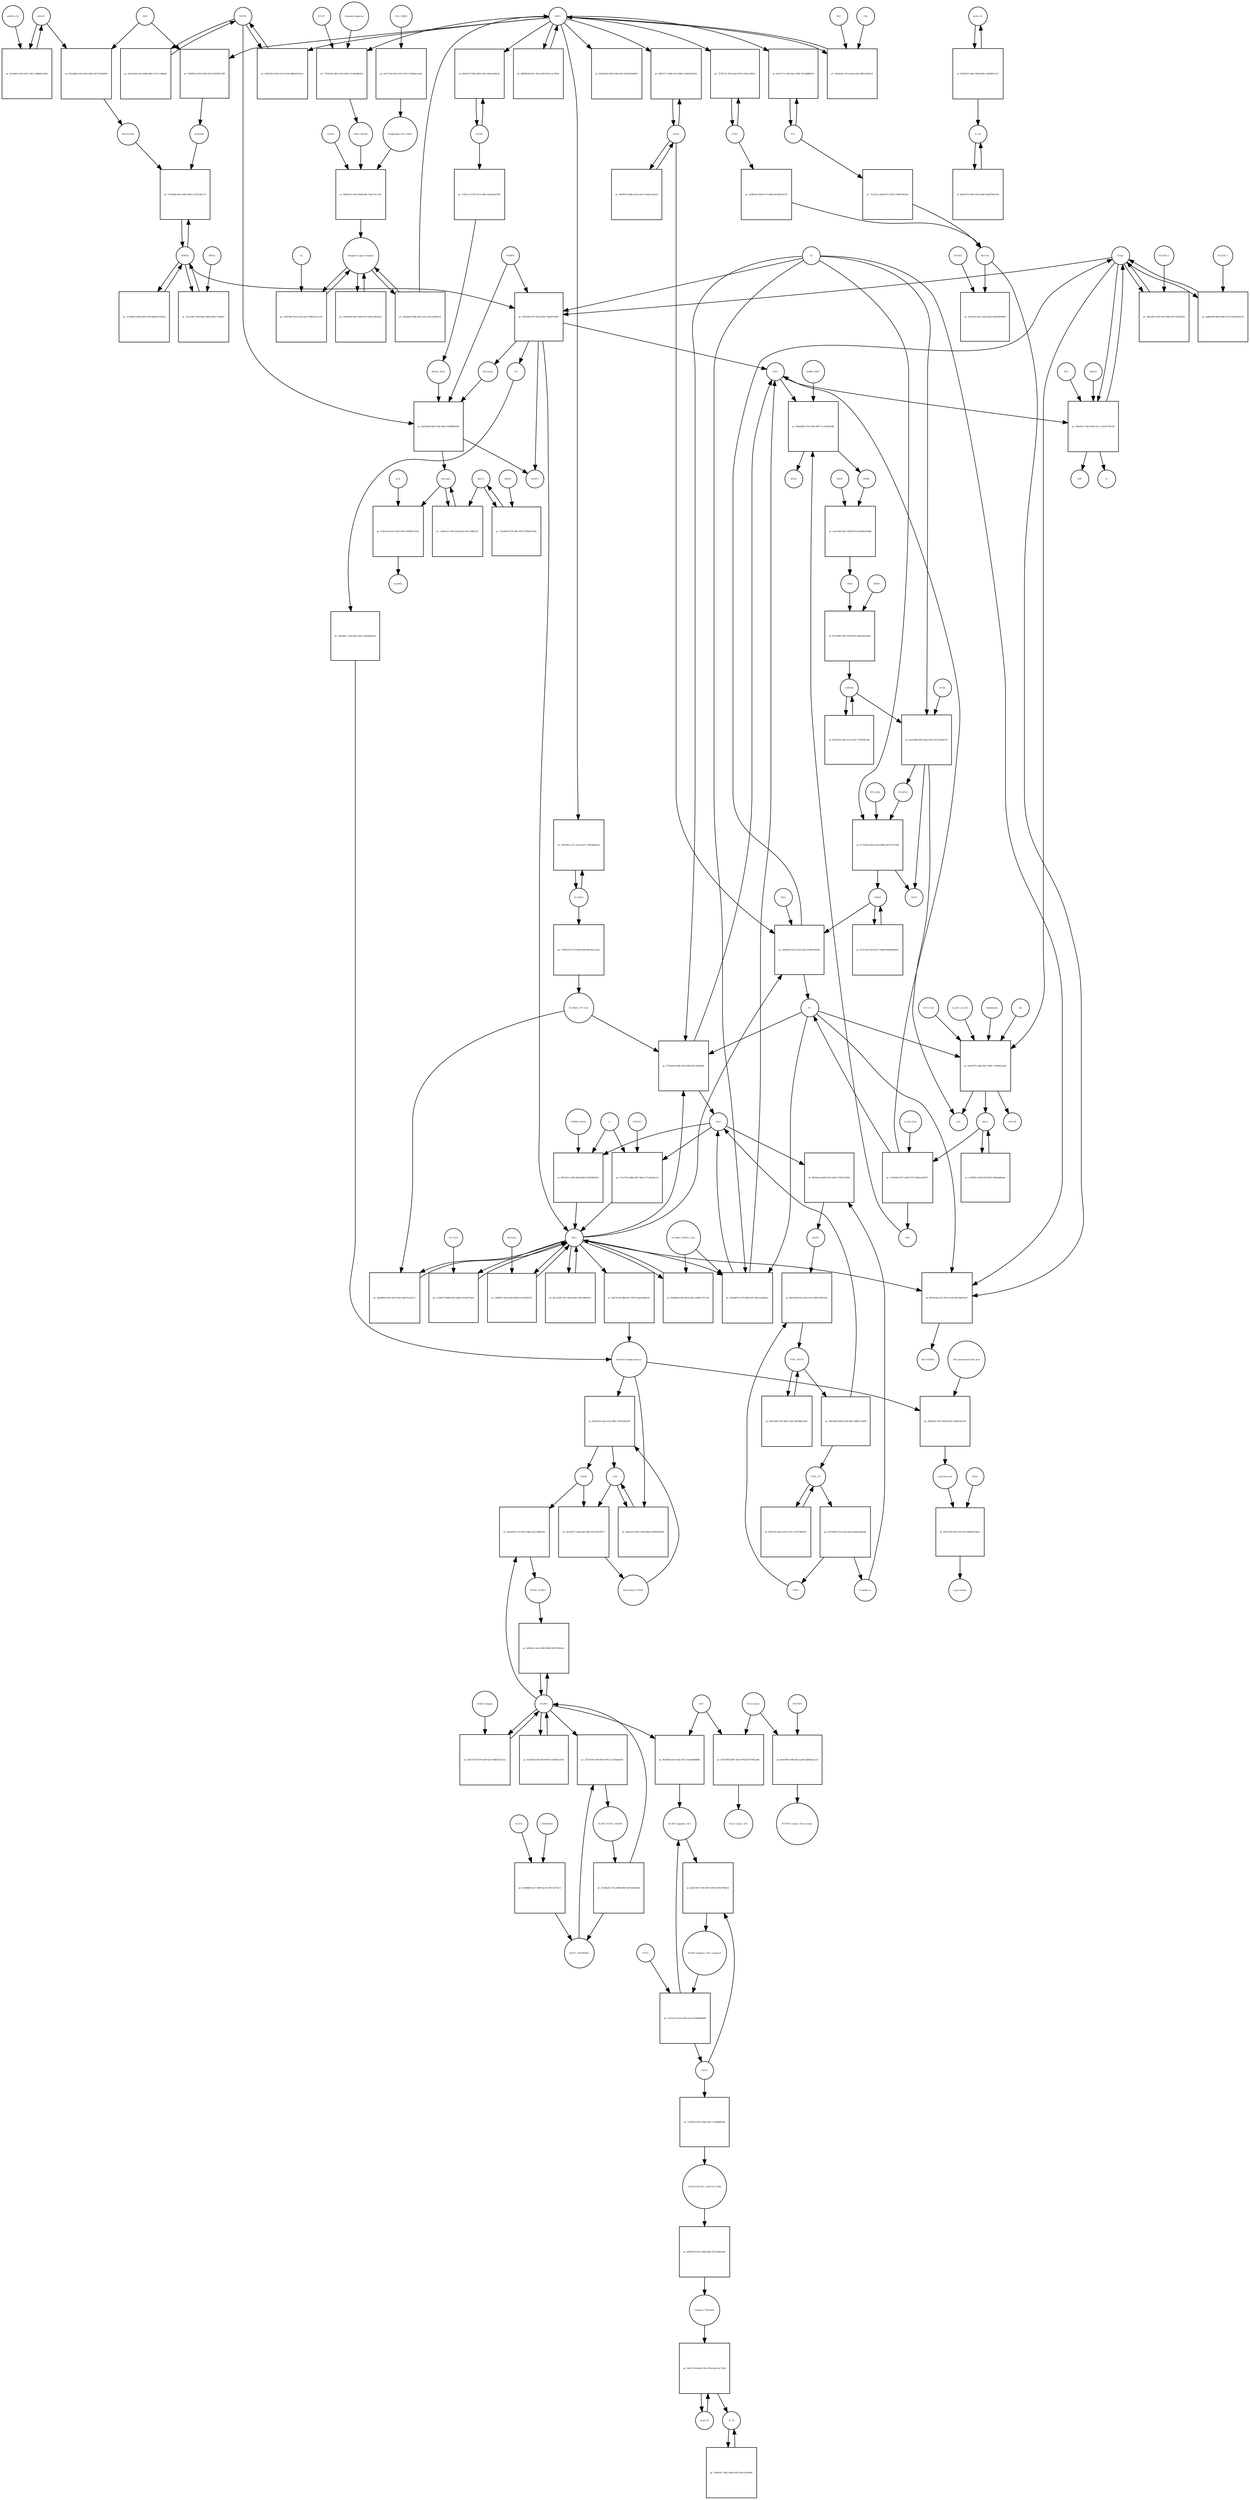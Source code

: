 strict digraph  {
Heme [annotation="urn_miriam_obo.chebi_CHEBI%3A30413", bipartite=0, cls="simple chemical", fontsize=4, label=Heme, shape=circle];
"pr_f4f21685-b7f5-4fad-bd24-7f4b2971df9c" [annotation="", bipartite=1, cls=process, fontsize=4, label="pr_f4f21685-b7f5-4fad-bd24-7f4b2971df9c", shape=square];
Biliverdin [annotation="urn_miriam_obo.chebi_CHEBI%3A17033", bipartite=0, cls="simple chemical", fontsize=4, label=Biliverdin, shape=circle];
HMOX1 [annotation="", bipartite=0, cls=macromolecule, fontsize=4, label=HMOX1, shape=circle];
O2 [annotation="urn_miriam_obo.chebi_CHEBI%3A15379", bipartite=0, cls="simple chemical", fontsize=4, label=O2, shape=circle];
NADPH [annotation="urn_miriam_obo.chebi_CHEBI%3A16474", bipartite=0, cls="simple chemical", fontsize=4, label=NADPH, shape=circle];
H2O [annotation="urn_miriam_obo.chebi_CHEBI%3A15377", bipartite=0, cls="simple chemical", fontsize=4, label=H2O, shape=circle];
"Fe2+" [annotation="urn_miriam_obo.chebi_CHEBI%3A29033", bipartite=0, cls="simple chemical", fontsize=4, label="Fe2+", shape=circle];
"NADP+" [annotation="urn_miriam_obo.chebi_CHEBI%3A18009", bipartite=0, cls="simple chemical", fontsize=4, label="NADP+", shape=circle];
CO [annotation="urn_miriam_obo.chebi_CHEBI%3A17245", bipartite=0, cls="simple chemical", fontsize=4, label=CO, shape=circle];
"pr_4dd1df51-0e3f-43e4-99b2-b67725a6d520" [annotation="", bipartite=1, cls=process, fontsize=4, label="pr_4dd1df51-0e3f-43e4-99b2-b67725a6d520", shape=square];
"FLVCR1-2" [annotation=urn_miriam_uniprot_Q9Y5Y0, bipartite=0, cls=macromolecule, fontsize=4, label="FLVCR1-2", shape=circle];
"pr_822306a8-6607-4e4f-96be-f55df688e54b" [annotation="", bipartite=1, cls=process, fontsize=4, label="pr_822306a8-6607-4e4f-96be-f55df688e54b", shape=square];
Bilirubin [annotation="urn_miriam_obo.chebi_CHEBI%3A16990", bipartite=0, cls="simple chemical", fontsize=4, label=Bilirubin, shape=circle];
BLVRB [annotation=urn_miriam_uniprot_P30043, bipartite=0, cls=macromolecule, fontsize=4, label=BLVRB, shape=circle];
"BLVRA_Zn2+" [annotation="urn_miriam_obo.chebi_CHEBI%3A29805|urn_miriam_uniprot_P53004", bipartite=0, cls=complex, fontsize=4, label="BLVRA_Zn2+", shape=circle];
"pr_c2dfcb12-57d6-432d-ba61-64a7c9d85116" [annotation="", bipartite=1, cls=process, fontsize=4, label="pr_c2dfcb12-57d6-432d-ba61-64a7c9d85116", shape=square];
ABCC1 [annotation="", bipartite=0, cls=macromolecule, fontsize=4, label=ABCC1, shape=circle];
"pr_e19eeee0-4e9c-461d-8476-69638fc55cde" [annotation="", bipartite=1, cls=process, fontsize=4, label="pr_e19eeee0-4e9c-461d-8476-69638fc55cde", shape=square];
ALB [annotation=urn_miriam_uniprot_P02768, bipartite=0, cls=macromolecule, fontsize=4, label=ALB, shape=circle];
"ALB/BIL" [annotation="urn_miriam_uniprot_P02768|urn_miriam_obo.chebi_CHEBI%3A16990", bipartite=0, cls=complex, fontsize=4, label="ALB/BIL", shape=circle];
NRF2 [annotation="", bipartite=0, cls=macromolecule, fontsize=4, label=NRF2, shape=circle];
"pr_5fa8605e-2020-4620-9325-46f4296716ff" [annotation="", bipartite=1, cls=process, fontsize=4, label="pr_5fa8605e-2020-4620-9325-46f4296716ff", shape=square];
MAF [annotation=urn_miriam_uniprot_O75444, bipartite=0, cls=macromolecule, fontsize=4, label=MAF, shape=circle];
"Nrf2/Maf" [annotation="", bipartite=0, cls=complex, fontsize=4, label="Nrf2/Maf", shape=circle];
"pr_d7aaadb2-b16a-49a1-8863-6b176cb02649" [annotation="", bipartite=1, cls=process, fontsize=4, label="pr_d7aaadb2-b16a-49a1-8863-6b176cb02649", shape=square];
BACH1 [annotation=urn_miriam_uniprot_O14867, bipartite=0, cls=macromolecule, fontsize=4, label=BACH1, shape=circle];
"BACH1/Maf" [annotation="", bipartite=0, cls=complex, fontsize=4, label="BACH1/Maf", shape=circle];
"pr_a233def3-195a-4411-9461-168fd02a14ed" [annotation="", bipartite=1, cls=process, fontsize=4, label="pr_a233def3-195a-4411-9461-168fd02a14ed", shape=square];
"miRNA-155" [annotation=urn_miriam_ncbigene_406947, bipartite=0, cls="nucleic acid feature", fontsize=4, label="miRNA-155", shape=circle];
"pr_911fd4db-8eee-469e-96d3-e17f2c9d2c75" [annotation="", bipartite=1, cls=process, fontsize=4, label="pr_911fd4db-8eee-469e-96d3-e17f2c9d2c75", shape=square];
PRIN9 [annotation="urn_miriam_obo.chebi_CHEBI%3A15430", bipartite=0, cls="simple chemical", fontsize=4, label=PRIN9, shape=circle];
"pr_a0d3f456-b5cd-41b5-ad42-63f0d534f5d4" [annotation="", bipartite=1, cls=process, fontsize=4, label="pr_a0d3f456-b5cd-41b5-ad42-63f0d534f5d4", shape=square];
FECH [annotation=urn_miriam_uniprot_P22830, bipartite=0, cls=macromolecule, fontsize=4, label=FECH, shape=circle];
"Pb2+" [annotation="urn_miriam_obo.chebi_CHEBI%3A27889", bipartite=0, cls="simple chemical", fontsize=4, label="Pb2+", shape=circle];
"H+" [annotation="urn_miriam_obo.chebi_CHEBI%3A15378", bipartite=0, cls="simple chemical", fontsize=4, label="H+", shape=circle];
"SUCC-CoA" [annotation="urn_miriam_obo.chebi_CHEBI%3A57292", bipartite=0, cls="simple chemical", fontsize=4, label="SUCC-CoA", shape=circle];
"pr_2e261971-4d6e-46a7-8d8c-c73b8021a4aa" [annotation="", bipartite=1, cls=process, fontsize=4, label="pr_2e261971-4d6e-46a7-8d8c-c73b8021a4aa", shape=square];
dALA [annotation="urn_miriam_obo.chebi_CHEBI%3A356416", bipartite=0, cls="simple chemical", fontsize=4, label=dALA, shape=circle];
ALAS1_ALAS2 [annotation="urn_miriam_uniprot_P13196|urn_miriam_uniprot_P22557", bipartite=0, cls=complex, fontsize=4, label=ALAS1_ALAS2, shape=circle];
Panhematin [annotation="urn_miriam_obo.chebi_CHEBI%3A50385", bipartite=0, cls="simple chemical", fontsize=4, label=Panhematin, shape=circle];
Gly [annotation="urn_miriam_obo.chebi_CHEBI%3A57305", bipartite=0, cls="simple chemical", fontsize=4, label=Gly, shape=circle];
"CoA-SH" [annotation="urn_miriam_obo.chebi_CHEBI%3A15346", bipartite=0, cls="simple chemical", fontsize=4, label="CoA-SH", shape=circle];
CO2 [annotation="urn_miriam_obo.chebi_CHEBI%3A16526", bipartite=0, cls="simple chemical", fontsize=4, label=CO2, shape=circle];
"pr_778350a6-34b7-4a62-84b2-511da4d8b343" [annotation="", bipartite=1, cls=process, fontsize=4, label="pr_778350a6-34b7-4a62-84b2-511da4d8b343", shape=square];
KEAP1 [annotation=urn_miriam_uniprot_Q14145, bipartite=0, cls=macromolecule, fontsize=4, label=KEAP1, shape=circle];
NRF2_KEAP1 [annotation="urn_miriam_uniprot_Q14145|urn_miriam_uniprot_Q16236", bipartite=0, cls=complex, fontsize=4, label=NRF2_KEAP1, shape=circle];
"Dimethly fumarate" [annotation="urn_miriam_obo.chebi_CHEBI%3A76004", bipartite=0, cls="simple chemical", fontsize=4, label="Dimethly fumarate", shape=circle];
"Ubiquitin Ligase Complex" [annotation="urn_miriam_uniprot_Q14145|urn_miriam_uniprot_Q15843|urn_miriam_uniprot_Q13618|urn_miriam_uniprot_P62877|urn_miriam_uniprot_Q16236|urn_miriam_uniprot_P0CG48|urn_miriam_pubmed_19940261|urn_miriam_interpro_IPR000608", bipartite=0, cls=complex, fontsize=4, label="Ubiquitin Ligase Complex", shape=circle];
"pr_5d62e0b3-89e5-4e98-951f-b04cc5b234cd" [annotation="", bipartite=1, cls=process, fontsize=4, label="pr_5d62e0b3-89e5-4e98-951f-b04cc5b234cd", shape=square];
"pr_cfc0263b-03c7-4a64-b774-2060ac8eb271" [annotation="", bipartite=1, cls=process, fontsize=4, label="pr_cfc0263b-03c7-4a64-b774-2060ac8eb271", shape=square];
PBG [annotation="urn_miriam_obo.chebi_CHEBI%3A58126", bipartite=0, cls="simple chemical", fontsize=4, label=PBG, shape=circle];
"ALAD_Zn2+" [annotation="urn_miriam_uniprot_P13716|urn_miriam_obo.chebi_CHEBI%3A29105", bipartite=0, cls=complex, fontsize=4, label="ALAD_Zn2+", shape=circle];
"pr_b0bde464-324a-4642-80f7-7cc5ab45f286" [annotation="", bipartite=1, cls=process, fontsize=4, label="pr_b0bde464-324a-4642-80f7-7cc5ab45f286", shape=square];
HMBL [annotation="urn_miriam_obo.chebi_CHEBI%3A57845", bipartite=0, cls="simple chemical", fontsize=4, label=HMBL, shape=circle];
HMBS_DIPY [annotation="urn_miriam_obo.chebi_CHEBI%3A36319|urn_miriam_uniprot_P08397", bipartite=0, cls=complex, fontsize=4, label=HMBS_DIPY, shape=circle];
"NH4+" [annotation="urn_miriam_obo.chebi_CHEBI%3A28938", bipartite=0, cls="simple chemical", fontsize=4, label="NH4+", shape=circle];
"pr_caa37ab3-49c7-4508-8332-65d84a420d84" [annotation="", bipartite=1, cls=process, fontsize=4, label="pr_caa37ab3-49c7-4508-8332-65d84a420d84", shape=square];
URO3 [annotation="urn_miriam_obo.chebi_CHEBI%3A15437", bipartite=0, cls="simple chemical", fontsize=4, label=URO3, shape=circle];
UROS [annotation=urn_miriam_uniprot_P10746, bipartite=0, cls=macromolecule, fontsize=4, label=UROS, shape=circle];
"pr_d37439b5-f087-4768-8b7e-86b14a54cbf0" [annotation="", bipartite=1, cls=process, fontsize=4, label="pr_d37439b5-f087-4768-8b7e-86b14a54cbf0", shape=square];
COPRO3 [annotation="urn_miriam_obo.chebi_CHEBI%3A15439", bipartite=0, cls="simple chemical", fontsize=4, label=COPRO3, shape=circle];
UROD [annotation=urn_miriam_uniprot_P06132, bipartite=0, cls=macromolecule, fontsize=4, label=UROD, shape=circle];
"pr_5a91f6bb-44f2-4aba-b914-95c5292adc50" [annotation="", bipartite=1, cls=process, fontsize=4, label="pr_5a91f6bb-44f2-4aba-b914-95c5292adc50", shape=square];
PPGEN9 [annotation="urn_miriam_obo.chebi_CHEBI%3A15435", bipartite=0, cls="simple chemical", fontsize=4, label=PPGEN9, shape=circle];
CPOX [annotation=urn_miriam_uniprot_P36551, bipartite=0, cls=macromolecule, fontsize=4, label=CPOX, shape=circle];
H2O2 [annotation="urn_miriam_obo.chebi_CHEBI%3A16240", bipartite=0, cls="simple chemical", fontsize=4, label=H2O2, shape=circle];
"pr_b77eb395-a61e-45a4-9b06-d5a72b750394" [annotation="", bipartite=1, cls=process, fontsize=4, label="pr_b77eb395-a61e-45a4-9b06-d5a72b750394", shape=square];
PPO_FAD [annotation="urn_miriam_obo.chebi_CHEBI%3A16238|urn_miriam_uniprot_P50336", bipartite=0, cls=complex, fontsize=4, label=PPO_FAD, shape=circle];
"pr_d606829d-9411-4f3a-a005-0ba1c4c7fbe2" [annotation="", bipartite=1, cls=process, fontsize=4, label="pr_d606829d-9411-4f3a-a005-0ba1c4c7fbe2", shape=square];
"pr_ccdf95bc-b5dd-41f9-8de5-f48fa6d8edac" [annotation="", bipartite=1, cls="uncertain process", fontsize=4, label="pr_ccdf95bc-b5dd-41f9-8de5-f48fa6d8edac", shape=square];
"pr_91224f18-538e-4e35-a821-7b7ff99fc38e" [annotation="", bipartite=1, cls="uncertain process", fontsize=4, label="pr_91224f18-538e-4e35-a821-7b7ff99fc38e", shape=square];
"pr_672c3c0e-461b-4a77-86bb-9f0b9b9a60e9" [annotation="", bipartite=1, cls="uncertain process", fontsize=4, label="pr_672c3c0e-461b-4a77-86bb-9f0b9b9a60e9", shape=square];
"Poly-unsaturated fatty acid" [annotation="urn_miriam_obo.chebi_CHEBI%3A26208", bipartite=0, cls="simple chemical", fontsize=4, label="Poly-unsaturated fatty acid", shape=circle];
"pr_26f5b62a-3533-4260-8c6b-cef897da9c08" [annotation="", bipartite=1, cls=process, fontsize=4, label="pr_26f5b62a-3533-4260-8c6b-cef897da9c08", shape=square];
"Lipid Peroxide" [annotation="urn_miriam_obo.chebi_CHEBI%3A61051", bipartite=0, cls="simple chemical", fontsize=4, label="Lipid Peroxide", shape=circle];
"Reactive Oxygen Species" [annotation="urn_miriam_obo.chebi_CHEBI%3A26523", bipartite=0, cls="simple chemical", fontsize=4, label="Reactive Oxygen Species", shape=circle];
"pr_b9f381dd-d11a-493e-ac8e-9b41bb07ae07" [annotation="", bipartite=1, cls=process, fontsize=4, label="pr_b9f381dd-d11a-493e-ac8e-9b41bb07ae07", shape=square];
"Fe(3+)O(OH)" [annotation="urn_miriam_obo.chebi_CHEBI%3A78619", bipartite=0, cls="simple chemical", fontsize=4, label="Fe(3+)O(OH)", shape=circle];
Ferritin [annotation=urn_miriam_uniprot_P02794, bipartite=0, cls=complex, fontsize=4, label=Ferritin, shape=circle];
"pr_8ab4f846-45b3-4678-bd4e-a8ed7c2acb71" [annotation="", bipartite=1, cls=process, fontsize=4, label="pr_8ab4f846-45b3-4678-bd4e-a8ed7c2acb71", shape=square];
"SLC40A1_CP_Cu2+" [annotation="urn_miriam_uniprot_P00450|urn_miriam_uniprot_Q9NP59|urn_miriam_obo.chebi_CHEBI%3A29036", bipartite=0, cls=complex, fontsize=4, label="SLC40A1_CP_Cu2+", shape=circle];
"pr_5778ad3d-548b-4343-bd8f-a621204b028f" [annotation="", bipartite=1, cls=process, fontsize=4, label="pr_5778ad3d-548b-4343-bd8f-a621204b028f", shape=square];
"Fe3+" [annotation="urn_miriam_obo.chebi_CHEBI%3A29034", bipartite=0, cls="simple chemical", fontsize=4, label="Fe3+", shape=circle];
SLC40A1 [annotation=urn_miriam_ncbigene_30061, bipartite=0, cls="nucleic acid feature", fontsize=4, label=SLC40A1, shape=circle];
"pr_03030431-ae71-4c20-ab37-7082e0bdeac5" [annotation="", bipartite=1, cls=process, fontsize=4, label="pr_03030431-ae71-4c20-ab37-7082e0bdeac5", shape=square];
FTH1 [annotation=urn_miriam_ncbigene_2495, bipartite=0, cls="nucleic acid feature", fontsize=4, label=FTH1, shape=circle];
"pr_757d1121-507d-4aaf-927f-a30ecec8ffa3" [annotation="", bipartite=1, cls=process, fontsize=4, label="pr_757d1121-507d-4aaf-927f-a30ecec8ffa3", shape=square];
FTL [annotation=urn_miriam_ncbigene_2512, bipartite=0, cls="nucleic acid feature", fontsize=4, label=FTL, shape=circle];
"pr_0e7a2713-c0fd-46ec-95bf-2615dd98f51b" [annotation="", bipartite=1, cls=process, fontsize=4, label="pr_0e7a2713-c0fd-46ec-95bf-2615dd98f51b", shape=square];
"pr_2cf49e20-2069-4173-968d-a618863d2c93" [annotation="", bipartite=1, cls=process, fontsize=4, label="pr_2cf49e20-2069-4173-968d-a618863d2c93", shape=square];
"pr_712241ce-66dd-4971-b072-19881f941fe4" [annotation="", bipartite=1, cls=process, fontsize=4, label="pr_712241ce-66dd-4971-b072-19881f941fe4", shape=square];
"pr_846017c7-4d9f-418c-8480-11b818922e0d" [annotation="", bipartite=1, cls=process, fontsize=4, label="pr_846017c7-4d9f-418c-8480-11b818922e0d", shape=square];
"pr_5009915e-68de-4e47-adc5-6c462e142aa6" [annotation="", bipartite=1, cls=process, fontsize=4, label="pr_5009915e-68de-4e47-adc5-6c462e142aa6", shape=square];
"pr_31505893-4280-4e95-9192-844ea970c0ed" [annotation="", bipartite=1, cls=process, fontsize=4, label="pr_31505893-4280-4e95-9192-844ea970c0ed", shape=square];
BLVRA [annotation=urn_miriam_ncbigene_644, bipartite=0, cls="nucleic acid feature", fontsize=4, label=BLVRA, shape=circle];
"pr_6624107f-f20a-4d95-a60c-dbb2e956fa3c" [annotation="", bipartite=1, cls=process, fontsize=4, label="pr_6624107f-f20a-4d95-a60c-dbb2e956fa3c", shape=square];
"pr_3d4233e2-03c6-4c25-8cb4-6d8b3ef22eea" [annotation="", bipartite=1, cls=process, fontsize=4, label="pr_3d4233e2-03c6-4c25-8cb4-6d8b3ef22eea", shape=square];
"pr_a8c03e06-acde-4dd9-8d6f-c5215c1d8bd4" [annotation="", bipartite=1, cls=process, fontsize=4, label="pr_a8c03e06-acde-4dd9-8d6f-c5215c1d8bd4", shape=square];
"pr_c705ccc9-5787-4a7e-8d4c-d22b8e467807" [annotation="", bipartite=1, cls=process, fontsize=4, label="pr_c705ccc9-5787-4a7e-8d4c-d22b8e467807", shape=square];
"pr_5799e535-e770-445d-a649-0faa0a5c3a5a" [annotation="", bipartite=1, cls=process, fontsize=4, label="pr_5799e535-e770-445d-a649-0faa0a5c3a5a", shape=square];
"pr_dcf0c932-b5fc-4a83-ba2e-f9d038f30006" [annotation="", bipartite=1, cls=process, fontsize=4, label="pr_dcf0c932-b5fc-4a83-ba2e-f9d038f30006", shape=square];
NCOA4 [annotation=urn_miriam_uniprot_Q13772, bipartite=0, cls=macromolecule, fontsize=4, label=NCOA4, shape=circle];
"pr_fb97a47c-e0fb-446d-9d84-07bd1f40d0cb" [annotation="", bipartite=1, cls=process, fontsize=4, label="pr_fb97a47c-e0fb-446d-9d84-07bd1f40d0cb", shape=square];
CYBRD1_Heme [annotation="urn_miriam_uniprot_Q53TN4|urn_miriam_obo.chebi_CHEBI%3A30413", bipartite=0, cls=complex, fontsize=4, label=CYBRD1_Heme, shape=circle];
"e-" [annotation="urn_miriam_obo.chebi_CHEBI%3A10545", bipartite=0, cls="simple chemical", fontsize=4, label="e-", shape=circle];
"pr_1cf40b72-90b6-44f2-ad88-d1f165573aa4" [annotation="", bipartite=1, cls=process, fontsize=4, label="pr_1cf40b72-90b6-44f2-ad88-d1f165573aa4", shape=square];
SLC11A2 [annotation=urn_miriam_uniprot_P49281, bipartite=0, cls=macromolecule, fontsize=4, label=SLC11A2, shape=circle];
"pr_0257510f-07ff-4c47-af19-8989f5cf6ba1" [annotation="", bipartite=1, cls=process, fontsize=4, label="pr_0257510f-07ff-4c47-af19-8989f5cf6ba1", shape=square];
"Lipid alcohol" [annotation="urn_miriam_obo.chebi_CHEBI%3A24026", bipartite=0, cls="simple chemical", fontsize=4, label="Lipid alcohol", shape=circle];
GPX4 [annotation=urn_miriam_uniprot_P36969, bipartite=0, cls=macromolecule, fontsize=4, label=GPX4, shape=circle];
"pr_18c2a0fb-78a9-46ae-8bb9-a665c71b4953" [annotation="", bipartite=1, cls=process, fontsize=4, label="pr_18c2a0fb-78a9-46ae-8bb9-a665c71b4953", shape=square];
ORF3a [annotation="urn_miriam_uniprot_P0DTC3|urn_miriam_taxonomy_2697049", bipartite=0, cls=macromolecule, fontsize=4, label=ORF3a, shape=circle];
"pr_06e7fc26-ed8b-4911-b47f-0eabab566e25" [annotation="", bipartite=1, cls=process, fontsize=4, label="pr_06e7fc26-ed8b-4911-b47f-0eabab566e25", shape=square];
"pr_72aebf64-b37b-4f8c-87b3-f7f0b425106c" [annotation="", bipartite=1, cls=process, fontsize=4, label="pr_72aebf64-b37b-4f8c-87b3-f7f0b425106c", shape=square];
ORF9c [annotation=urn_miriam_taxonomy_2697049, bipartite=0, cls=macromolecule, fontsize=4, label=ORF9c, shape=circle];
CUL3_RBX1 [annotation="urn_miriam_uniprot_Q13618|urn_miriam_uniprot_P62877", bipartite=0, cls=complex, fontsize=4, label=CUL3_RBX1, shape=circle];
"pr_c0a737a6-5ba3-4551-811f-e7d4d6a1a36e" [annotation="", bipartite=1, cls=process, fontsize=4, label="pr_c0a737a6-5ba3-4551-811f-e7d4d6a1a36e", shape=square];
"Neddylated CUL3_RBX1" [annotation="urn_miriam_uniprot_Q15843|urn_miriam_uniprot_Q13618|urn_miriam_uniprot_P62877", bipartite=0, cls=complex, fontsize=4, label="Neddylated CUL3_RBX1", shape=circle];
"pr_8eb19a64-93f0-45db-aa81-6a093814603d" [annotation="", bipartite=1, cls=process, fontsize=4, label="pr_8eb19a64-93f0-45db-aa81-6a093814603d", shape=square];
"pr_6d93d37a-54c9-45d8-bffe-73a6c03c7181" [annotation="", bipartite=1, cls=process, fontsize=4, label="pr_6d93d37a-54c9-45d8-bffe-73a6c03c7181", shape=square];
CAND1 [annotation=urn_miriam_uniprot_Q86VP6, bipartite=0, cls=macromolecule, fontsize=4, label=CAND1, shape=circle];
E2 [annotation=urn_miriam_interpro_IPR000608, bipartite=0, cls=macromolecule, fontsize=4, label=E2, shape=circle];
"pr_1a4f79ba-053e-432a-ba1c-968235acca7d" [annotation="", bipartite=1, cls=process, fontsize=4, label="pr_1a4f79ba-053e-432a-ba1c-968235acca7d", shape=square];
"pr_f42eba8e-3214-4ade-a24e-9887cbd5fac8" [annotation="", bipartite=1, cls=process, fontsize=4, label="pr_f42eba8e-3214-4ade-a24e-9887cbd5fac8", shape=square];
PKC [annotation="urn_miriam_pubmed_12198130|urn_miriam_interpro_IPR012233", bipartite=0, cls=macromolecule, fontsize=4, label=PKC, shape=circle];
CK2 [annotation="", bipartite=0, cls=macromolecule, fontsize=4, label=CK2, shape=circle];
"pr_a6d6ed68-8988-4ddf-813f-1303b220e352" [annotation="", bipartite=1, cls=process, fontsize=4, label="pr_a6d6ed68-8988-4ddf-813f-1303b220e352", shape=square];
"FLVCR1-1" [annotation=urn_miriam_uniprot_Q9Y5Y0, bipartite=0, cls=macromolecule, fontsize=4, label="FLVCR1-1", shape=circle];
"pr_948a9dc7-7ba5-4429-911c-ac8c977d4c00" [annotation="", bipartite=1, cls=process, fontsize=4, label="pr_948a9dc7-7ba5-4429-911c-ac8c977d4c00", shape=square];
ABCG2 [annotation=urn_miriam_uniprot_Q9UNQ0, bipartite=0, cls="macromolecule multimer", fontsize=4, label=ABCG2, shape=circle];
ATP [annotation="urn_miriam_obo.chebi_CHEBI%3A30616", bipartite=0, cls="simple chemical", fontsize=4, label=ATP, shape=circle];
Pi [annotation="urn_miriam_obo.chebi_CHEBI%3A18367", bipartite=0, cls="simple chemical", fontsize=4, label=Pi, shape=circle];
ADP [annotation="urn_miriam_obo.chebi_CHEBI%3A456216", bipartite=0, cls="simple chemical", fontsize=4, label=ADP, shape=circle];
"pr_f92b9b6b-649f-4b5d-b3b1-ed495c7817d0" [annotation="", bipartite=1, cls=process, fontsize=4, label="pr_f92b9b6b-649f-4b5d-b3b1-ed495c7817d0", shape=square];
"SLC40A1_HEPH_Cu2+" [annotation="urn_miriam_uniprot_Q9BQS7|urn_miriam_uniprot_Q9NP59|urn_miriam_obo.chebi_CHEBI%3A28694", bipartite=0, cls=complex, fontsize=4, label="SLC40A1_HEPH_Cu2+", shape=circle];
"pr_02a0b97b-e479-4df8-b1d7-dbeca5a6bac6" [annotation="", bipartite=1, cls=process, fontsize=4, label="pr_02a0b97b-e479-4df8-b1d7-dbeca5a6bac6", shape=square];
"pr_8f43d4cd-de8b-4e18-ba46-c7f40e274bfd" [annotation="", bipartite=1, cls=process, fontsize=4, label="pr_8f43d4cd-de8b-4e18-ba46-c7f40e274bfd", shape=square];
Transferrin [annotation=urn_miriam_uniprot_P02787, bipartite=0, cls=macromolecule, fontsize=4, label=Transferrin, shape=circle];
holoTF [annotation="urn_miriam_uniprot_P02787|urn_miriam_obo.chebi_CHEBI%3A29034", bipartite=0, cls=complex, fontsize=4, label=holoTF, shape=circle];
TFRC [annotation=urn_miriam_uniprot_P02786, bipartite=0, cls="macromolecule multimer", fontsize=4, label=TFRC, shape=circle];
"pr_d95ef39d-261d-4fa2-b121-68027d47a92a" [annotation="", bipartite=1, cls=process, fontsize=4, label="pr_d95ef39d-261d-4fa2-b121-68027d47a92a", shape=square];
TFRC_holoTF [annotation="urn_miriam_uniprot_P02787|urn_miriam_obo.chebi_CHEBI%3A29034|urn_miriam_uniprot_P02786", bipartite=0, cls=complex, fontsize=4, label=TFRC_holoTF, shape=circle];
"pr_61b1c0b5-810f-4661-a2b4-30e59bd13281" [annotation="", bipartite=1, cls=process, fontsize=4, label="pr_61b1c0b5-810f-4661-a2b4-30e59bd13281", shape=square];
"pr_7b674628-b664-40a8-96fc-dfdf911c4f48" [annotation="", bipartite=1, cls=process, fontsize=4, label="pr_7b674628-b664-40a8-96fc-dfdf911c4f48", shape=square];
TFRC_TF [annotation="urn_miriam_uniprot_P02787|urn_miriam_uniprot_P02786", bipartite=0, cls=complex, fontsize=4, label=TFRC_TF, shape=circle];
"pr_27ce741b-2d86-4837-984a-371cb9a3bca4" [annotation="", bipartite=1, cls=process, fontsize=4, label="pr_27ce741b-2d86-4837-984a-371cb9a3bca4", shape=square];
STEAP3 [annotation=urn_miriam_uniprot_Q658P3, bipartite=0, cls=macromolecule, fontsize=4, label=STEAP3, shape=circle];
"pr_f3d0f027-beb5-4f42-b6b4-07a42942f7af" [annotation="", bipartite=1, cls=process, fontsize=4, label="pr_f3d0f027-beb5-4f42-b6b4-07a42942f7af", shape=square];
MCOLN1 [annotation=urn_miriam_uniprot_Q9GZU1, bipartite=0, cls=macromolecule, fontsize=4, label=MCOLN1, shape=circle];
"pr_4fc2a500-310c-4eab-b6fe-100e2968387a" [annotation="", bipartite=1, cls=process, fontsize=4, label="pr_4fc2a500-310c-4eab-b6fe-100e2968387a", shape=square];
"pr_09a167f2-66a3-4513-9c3f-c3e3778d5831" [annotation="", bipartite=1, cls=process, fontsize=4, label="pr_09a167f2-66a3-4513-9c3f-c3e3778d5831", shape=square];
"pr_ab732b94-5f1b-4c83-a402-b1d81a6dea8e" [annotation="", bipartite=1, cls=process, fontsize=4, label="pr_ab732b94-5f1b-4c83-a402-b1d81a6dea8e", shape=square];
"pr_d1bdad35-9fda-4fa5-ae24-2e8c1d6a92c8" [annotation="", bipartite=1, cls=process, fontsize=4, label="pr_d1bdad35-9fda-4fa5-ae24-2e8c1d6a92c8", shape=square];
Thioredoxin_TXNIP [annotation="urn_miriam_uniprot_P10599|urn_miriam_uniprot_Q9H3M7", bipartite=0, cls=complex, fontsize=4, label=Thioredoxin_TXNIP, shape=circle];
"pr_865ed516-3aee-47ea-8ffe-19478018e387" [annotation="", bipartite=1, cls=process, fontsize=4, label="pr_865ed516-3aee-47ea-8ffe-19478018e387", shape=square];
TXNIP [annotation=urn_miriam_uniprot_Q9H3M7, bipartite=0, cls=macromolecule, fontsize=4, label=TXNIP, shape=circle];
TXN [annotation=urn_miriam_uniprot_P10599, bipartite=0, cls=macromolecule, fontsize=4, label=TXN, shape=circle];
NLRP3 [annotation=urn_miriam_uniprot_Q96P20, bipartite=0, cls=macromolecule, fontsize=4, label=NLRP3, shape=circle];
"pr_d3011e97-5879-4e46-b2ef-9d067ab211ac" [annotation="", bipartite=1, cls=process, fontsize=4, label="pr_d3011e97-5879-4e46-b2ef-9d067ab211ac", shape=square];
"Nf-KB Complex" [annotation="urn_miriam_uniprot_P19838|urn_miriam_uniprot_Q04206|urn_miriam_uniprot_Q00653", bipartite=0, cls=complex, fontsize=4, label="Nf-KB Complex", shape=circle];
"pr_0e128cfd-2fef-4636-96c9-1be9f0e2192c" [annotation="", bipartite=1, cls=process, fontsize=4, label="pr_0e128cfd-2fef-4636-96c9-1be9f0e2192c", shape=square];
"pr_8435c07c-8057-405b-8bda-0359f87bf85d" [annotation="", bipartite=1, cls=process, fontsize=4, label="pr_8435c07c-8057-405b-8bda-0359f87bf85d", shape=square];
"pr_9e1a3877-cdd4-4b63-8df2-4411670c8737" [annotation="", bipartite=1, cls=process, fontsize=4, label="pr_9e1a3877-cdd4-4b63-8df2-4411670c8737", shape=square];
HSP90AB1 [annotation=urn_miriam_uniprot_P08238, bipartite=0, cls=macromolecule, fontsize=4, label=HSP90AB1, shape=circle];
"pr_dc80b6d9-ab17-4b94-bc20-e5911e3736c5" [annotation="", bipartite=1, cls=process, fontsize=4, label="pr_dc80b6d9-ab17-4b94-bc20-e5911e3736c5", shape=square];
SUGT1 [annotation=urn_miriam_uniprot_Q9Y2Z0, bipartite=0, cls=macromolecule, fontsize=4, label=SUGT1, shape=circle];
SUGT1_HSP90AB1 [annotation="urn_miriam_uniprot_P08238|urn_miriam_uniprot_Q9Y2Z0", bipartite=0, cls=complex, fontsize=4, label=SUGT1_HSP90AB1, shape=circle];
"pr_3372f189-10a9-4460-8745-ac5ef9a0eb26" [annotation="", bipartite=1, cls=process, fontsize=4, label="pr_3372f189-10a9-4460-8745-ac5ef9a0eb26", shape=square];
NLRP3_SUGT1_HSP90 [annotation="urn_miriam_uniprot_P08238|urn_miriam_uniprot_Q96P20|urn_miriam_uniprot_Q9Y2Z0", bipartite=0, cls=complex, fontsize=4, label=NLRP3_SUGT1_HSP90, shape=circle];
"pr_0e4eb5fb-1103-4ed7-8d83-6a1c366f0502" [annotation="", bipartite=1, cls=process, fontsize=4, label="pr_0e4eb5fb-1103-4ed7-8d83-6a1c366f0502", shape=square];
TXNIP_NLRP3 [annotation="urn_miriam_uniprot_Q9H3M7|urn_miriam_uniprot_Q96P20", bipartite=0, cls=complex, fontsize=4, label=TXNIP_NLRP3, shape=circle];
"pr_9fd18bff-dc5e-4dac-92a1-dc6a6df4d89a" [annotation="", bipartite=1, cls=process, fontsize=4, label="pr_9fd18bff-dc5e-4dac-92a1-dc6a6df4d89a", shape=square];
ASC [annotation=urn_miriam_uniprot_Q9ULZ3, bipartite=0, cls=macromolecule, fontsize=4, label=ASC, shape=circle];
"NLRP3 oligomer_ASC" [annotation="urn_miriam_uniprot_Q9ULZ3|urn_miriam_obo.chebi_CHEBI%3A36080", bipartite=0, cls=complex, fontsize=4, label="NLRP3 oligomer_ASC", shape=circle];
"pr_bda55493-7b16-4874-a008-d720cf7b681d" [annotation="", bipartite=1, cls=process, fontsize=4, label="pr_bda55493-7b16-4874-a008-d720cf7b681d", shape=square];
CASP1 [annotation=urn_miriam_uniprot_P29466, bipartite=0, cls=macromolecule, fontsize=4, label=CASP1, shape=circle];
"NLRP3 oligomer_ASC_Caspase1" [annotation="urn_miriam_uniprot_P29466|urn_miriam_uniprot_Q9ULZ3", bipartite=0, cls=complex, fontsize=4, label="NLRP3 oligomer_ASC_Caspase1", shape=circle];
"pr_b357e085-b447-49e8-974b-d2c67401adf4" [annotation="", bipartite=1, cls=process, fontsize=4, label="pr_b357e085-b447-49e8-974b-d2c67401adf4", shape=square];
"Pyrin trimer" [annotation=urn_miriam_uniprot_O15553, bipartite=0, cls=complex, fontsize=4, label="Pyrin trimer", shape=circle];
"Pyrin trimer_ASC" [annotation="urn_miriam_uniprot_O15553|urn_miriam_uniprot_Q9ULZ3", bipartite=0, cls=complex, fontsize=4, label="Pyrin trimer_ASC", shape=circle];
"pr_9ee659f6-fe8b-4de2-aadb-5b8f9ad2aced" [annotation="", bipartite=1, cls=process, fontsize=4, label="pr_9ee659f6-fe8b-4de2-aadb-5b8f9ad2aced", shape=square];
PSTPIP1 [annotation=urn_miriam_uniprot_O43586, bipartite=0, cls="macromolecule multimer", fontsize=4, label=PSTPIP1, shape=circle];
"PSTPIP1 trimer_Pyrin trimer" [annotation="urn_miriam_uniprot_O15553|urn_miriam_uniprot_O43586", bipartite=0, cls=complex, fontsize=4, label="PSTPIP1 trimer_Pyrin trimer", shape=circle];
"pr_cc452c7a-41eb-4d19-aa23-eb7bb4bf6dd6" [annotation="", bipartite=1, cls=process, fontsize=4, label="pr_cc452c7a-41eb-4d19-aa23-eb7bb4bf6dd6", shape=square];
CTSG [annotation=urn_miriam_uniprot_P08311, bipartite=0, cls=macromolecule, fontsize=4, label=CTSG, shape=circle];
"pr_71ff2bc9-5d31-45bb-ad01-c7b5d4df3ade" [annotation="", bipartite=1, cls=process, fontsize=4, label="pr_71ff2bc9-5d31-45bb-ad01-c7b5d4df3ade", shape=square];
"CASP1(120-197)_CASP1(317-404)" [annotation=urn_miriam_uniprot_P29466, bipartite=0, cls=complex, fontsize=4, label="CASP1(120-197)_CASP1(317-404)", shape=circle];
"pr_86939e63-fb7e-446b-b6be-3313c64aa3e6" [annotation="", bipartite=1, cls=process, fontsize=4, label="pr_86939e63-fb7e-446b-b6be-3313c64aa3e6", shape=square];
"Caspase-1 Tetramer" [annotation=urn_miriam_uniprot_P29466, bipartite=0, cls="complex multimer", fontsize=4, label="Caspase-1 Tetramer", shape=circle];
"proIL-1B" [annotation=urn_miriam_uniprot_P01584, bipartite=0, cls=macromolecule, fontsize=4, label="proIL-1B", shape=circle];
"pr_30528187-eb62-484d-98d2-14df3667e5c7" [annotation="", bipartite=1, cls=process, fontsize=4, label="pr_30528187-eb62-484d-98d2-14df3667e5c7", shape=square];
"IL-1B" [annotation=urn_miriam_uniprot_P01584, bipartite=0, cls=macromolecule, fontsize=4, label="IL-1B", shape=circle];
"pr_8bd57052-5d03-45c8-a9d9-36dd749ef740" [annotation="", bipartite=1, cls="omitted process", fontsize=4, label="pr_8bd57052-5d03-45c8-a9d9-36dd749ef740", shape=square];
"pr_b29b3fc2-6ec9-4865-9466-842075f41a3c" [annotation="", bipartite=1, cls=process, fontsize=4, label="pr_b29b3fc2-6ec9-4865-9466-842075f41a3c", shape=square];
"proIL-18" [annotation=urn_miriam_uniprot_Q14116, bipartite=0, cls=macromolecule, fontsize=4, label="proIL-18", shape=circle];
"pr_309c7e7d-8a66-479a-b728-4d3c25a71268" [annotation="", bipartite=1, cls=process, fontsize=4, label="pr_309c7e7d-8a66-479a-b728-4d3c25a71268", shape=square];
"IL-18" [annotation=urn_miriam_uniprot_Q14116, bipartite=0, cls=macromolecule, fontsize=4, label="IL-18", shape=circle];
"pr_c9d56a47-3bb1-4eb6-8c83-58acea5f0e84" [annotation="", bipartite=1, cls="omitted process", fontsize=4, label="pr_c9d56a47-3bb1-4eb6-8c83-58acea5f0e84", shape=square];
"pr_04e486c1-532f-46ef-9503-cd3fa9682aef" [annotation="", bipartite=1, cls=process, fontsize=4, label="pr_04e486c1-532f-46ef-9503-cd3fa9682aef", shape=square];
"pr_32c60ad4-173e-4d08-b064-3847a8da549d" [annotation="", bipartite=1, cls=process, fontsize=4, label="pr_32c60ad4-173e-4d08-b064-3847a8da549d", shape=square];
Heme -> "pr_f4f21685-b7f5-4fad-bd24-7f4b2971df9c"  [annotation="", interaction_type=consumption];
Heme -> "pr_4dd1df51-0e3f-43e4-99b2-b67725a6d520"  [annotation="", interaction_type=consumption];
Heme -> "pr_2e261971-4d6e-46a7-8d8c-c73b8021a4aa"  [annotation=urn_miriam_pubmed_25446301, interaction_type=inhibition];
Heme -> "pr_a6d6ed68-8988-4ddf-813f-1303b220e352"  [annotation="", interaction_type=consumption];
Heme -> "pr_948a9dc7-7ba5-4429-911c-ac8c977d4c00"  [annotation="", interaction_type=consumption];
"pr_f4f21685-b7f5-4fad-bd24-7f4b2971df9c" -> Biliverdin  [annotation="", interaction_type=production];
"pr_f4f21685-b7f5-4fad-bd24-7f4b2971df9c" -> H2O  [annotation="", interaction_type=production];
"pr_f4f21685-b7f5-4fad-bd24-7f4b2971df9c" -> "Fe2+"  [annotation="", interaction_type=production];
"pr_f4f21685-b7f5-4fad-bd24-7f4b2971df9c" -> "NADP+"  [annotation="", interaction_type=production];
"pr_f4f21685-b7f5-4fad-bd24-7f4b2971df9c" -> CO  [annotation="", interaction_type=production];
Biliverdin -> "pr_822306a8-6607-4e4f-96be-f55df688e54b"  [annotation="", interaction_type=consumption];
HMOX1 -> "pr_f4f21685-b7f5-4fad-bd24-7f4b2971df9c"  [annotation="", interaction_type=catalysis];
HMOX1 -> "pr_911fd4db-8eee-469e-96d3-e17f2c9d2c75"  [annotation="", interaction_type=consumption];
HMOX1 -> "pr_31505893-4280-4e95-9192-844ea970c0ed"  [annotation="", interaction_type=consumption];
HMOX1 -> "pr_18c2a0fb-78a9-46ae-8bb9-a665c71b4953"  [annotation="", interaction_type=consumption];
O2 -> "pr_f4f21685-b7f5-4fad-bd24-7f4b2971df9c"  [annotation="", interaction_type=consumption];
O2 -> "pr_5a91f6bb-44f2-4aba-b914-95c5292adc50"  [annotation="", interaction_type=consumption];
O2 -> "pr_b77eb395-a61e-45a4-9b06-d5a72b750394"  [annotation="", interaction_type=consumption];
O2 -> "pr_b9f381dd-d11a-493e-ac8e-9b41bb07ae07"  [annotation="", interaction_type=consumption];
O2 -> "pr_5778ad3d-548b-4343-bd8f-a621204b028f"  [annotation="", interaction_type=consumption];
O2 -> "pr_02a0b97b-e479-4df8-b1d7-dbeca5a6bac6"  [annotation="", interaction_type=consumption];
NADPH -> "pr_f4f21685-b7f5-4fad-bd24-7f4b2971df9c"  [annotation="", interaction_type=consumption];
NADPH -> "pr_822306a8-6607-4e4f-96be-f55df688e54b"  [annotation="", interaction_type=consumption];
H2O -> "pr_b0bde464-324a-4642-80f7-7cc5ab45f286"  [annotation="", interaction_type=consumption];
H2O -> "pr_948a9dc7-7ba5-4429-911c-ac8c977d4c00"  [annotation="", interaction_type=consumption];
"Fe2+" -> "pr_a0d3f456-b5cd-41b5-ad42-63f0d534f5d4"  [annotation="", interaction_type=consumption];
"Fe2+" -> "pr_b9f381dd-d11a-493e-ac8e-9b41bb07ae07"  [annotation="", interaction_type=consumption];
"Fe2+" -> "pr_8ab4f846-45b3-4678-bd4e-a8ed7c2acb71"  [annotation="", interaction_type=consumption];
"Fe2+" -> "pr_5778ad3d-548b-4343-bd8f-a621204b028f"  [annotation="", interaction_type=consumption];
"Fe2+" -> "pr_1cf40b72-90b6-44f2-ad88-d1f165573aa4"  [annotation="", interaction_type=consumption];
"Fe2+" -> "pr_06e7fc26-ed8b-4911-b47f-0eabab566e25"  [annotation="urn_miriam_pubmed_26794443|urn_miriam_pubmed_30692038", interaction_type=catalysis];
"Fe2+" -> "pr_f92b9b6b-649f-4b5d-b3b1-ed495c7817d0"  [annotation="", interaction_type=consumption];
"Fe2+" -> "pr_02a0b97b-e479-4df8-b1d7-dbeca5a6bac6"  [annotation="", interaction_type=consumption];
"Fe2+" -> "pr_f3d0f027-beb5-4f42-b6b4-07a42942f7af"  [annotation="", interaction_type=consumption];
"Fe2+" -> "pr_4fc2a500-310c-4eab-b6fe-100e2968387a"  [annotation="", interaction_type=consumption];
CO -> "pr_04e486c1-532f-46ef-9503-cd3fa9682aef"  [annotation="urn_miriam_pubmed_28356568|urn_miriam_pubmed_25770182", interaction_type=inhibition];
"pr_4dd1df51-0e3f-43e4-99b2-b67725a6d520" -> Heme  [annotation="", interaction_type=production];
"FLVCR1-2" -> "pr_4dd1df51-0e3f-43e4-99b2-b67725a6d520"  [annotation="", interaction_type=catalysis];
"pr_822306a8-6607-4e4f-96be-f55df688e54b" -> Bilirubin  [annotation="", interaction_type=production];
"pr_822306a8-6607-4e4f-96be-f55df688e54b" -> "NADP+"  [annotation="", interaction_type=production];
Bilirubin -> "pr_c2dfcb12-57d6-432d-ba61-64a7c9d85116"  [annotation="", interaction_type=consumption];
Bilirubin -> "pr_e19eeee0-4e9c-461d-8476-69638fc55cde"  [annotation="", interaction_type=consumption];
BLVRB -> "pr_822306a8-6607-4e4f-96be-f55df688e54b"  [annotation="", interaction_type=catalysis];
BLVRB -> "pr_3d4233e2-03c6-4c25-8cb4-6d8b3ef22eea"  [annotation="", interaction_type=consumption];
BLVRB -> "pr_a8c03e06-acde-4dd9-8d6f-c5215c1d8bd4"  [annotation="", interaction_type=consumption];
"BLVRA_Zn2+" -> "pr_822306a8-6607-4e4f-96be-f55df688e54b"  [annotation="", interaction_type=catalysis];
"pr_c2dfcb12-57d6-432d-ba61-64a7c9d85116" -> Bilirubin  [annotation="", interaction_type=production];
ABCC1 -> "pr_c2dfcb12-57d6-432d-ba61-64a7c9d85116"  [annotation="", interaction_type=catalysis];
ABCC1 -> "pr_72aebf64-b37b-4f8c-87b3-f7f0b425106c"  [annotation="", interaction_type=consumption];
"pr_e19eeee0-4e9c-461d-8476-69638fc55cde" -> "ALB/BIL"  [annotation="", interaction_type=production];
ALB -> "pr_e19eeee0-4e9c-461d-8476-69638fc55cde"  [annotation="", interaction_type=consumption];
NRF2 -> "pr_5fa8605e-2020-4620-9325-46f4296716ff"  [annotation="", interaction_type=consumption];
NRF2 -> "pr_778350a6-34b7-4a62-84b2-511da4d8b343"  [annotation="", interaction_type=consumption];
NRF2 -> "pr_d606829d-9411-4f3a-a005-0ba1c4c7fbe2"  [annotation="", interaction_type=consumption];
NRF2 -> "pr_03030431-ae71-4c20-ab37-7082e0bdeac5"  [annotation=urn_miriam_pubmed_30692038, interaction_type=catalysis];
NRF2 -> "pr_757d1121-507d-4aaf-927f-a30ecec8ffa3"  [annotation=urn_miriam_pubmed_30692038, interaction_type=catalysis];
NRF2 -> "pr_0e7a2713-c0fd-46ec-95bf-2615dd98f51b"  [annotation=urn_miriam_pubmed_30692038, interaction_type=catalysis];
NRF2 -> "pr_846017c7-4d9f-418c-8480-11b818922e0d"  [annotation="urn_miriam_pubmed_30692038|urn_miriam_pubmed_23766848", interaction_type=catalysis];
NRF2 -> "pr_6624107f-f20a-4d95-a60c-dbb2e956fa3c"  [annotation=urn_miriam_pubmed_30692038, interaction_type=catalysis];
NRF2 -> "pr_3d4233e2-03c6-4c25-8cb4-6d8b3ef22eea"  [annotation=urn_miriam_pubmed_30692038, interaction_type=catalysis];
NRF2 -> "pr_8eb19a64-93f0-45db-aa81-6a093814603d"  [annotation="", interaction_type=consumption];
NRF2 -> "pr_f42eba8e-3214-4ade-a24e-9887cbd5fac8"  [annotation="", interaction_type=consumption];
"pr_5fa8605e-2020-4620-9325-46f4296716ff" -> "Nrf2/Maf"  [annotation="", interaction_type=production];
MAF -> "pr_5fa8605e-2020-4620-9325-46f4296716ff"  [annotation="", interaction_type=consumption];
MAF -> "pr_d7aaadb2-b16a-49a1-8863-6b176cb02649"  [annotation="", interaction_type=consumption];
"Nrf2/Maf" -> "pr_911fd4db-8eee-469e-96d3-e17f2c9d2c75"  [annotation="urn_miriam_pubmed_10473555|urn_miriam_pubmed_31827672|urn_miriam_pubmed_30692038|urn_miriam_pubmed_29717933", interaction_type=catalysis];
"pr_d7aaadb2-b16a-49a1-8863-6b176cb02649" -> "BACH1/Maf"  [annotation="", interaction_type=production];
BACH1 -> "pr_d7aaadb2-b16a-49a1-8863-6b176cb02649"  [annotation="", interaction_type=consumption];
BACH1 -> "pr_a233def3-195a-4411-9461-168fd02a14ed"  [annotation="", interaction_type=consumption];
"BACH1/Maf" -> "pr_911fd4db-8eee-469e-96d3-e17f2c9d2c75"  [annotation="urn_miriam_pubmed_10473555|urn_miriam_pubmed_31827672|urn_miriam_pubmed_30692038|urn_miriam_pubmed_29717933", interaction_type=inhibition];
"pr_a233def3-195a-4411-9461-168fd02a14ed" -> BACH1  [annotation="", interaction_type=production];
"miRNA-155" -> "pr_a233def3-195a-4411-9461-168fd02a14ed"  [annotation="urn_miriam_pubmed_28082120|urn_miriam_pubmed_21982894", interaction_type=inhibition];
"pr_911fd4db-8eee-469e-96d3-e17f2c9d2c75" -> HMOX1  [annotation="", interaction_type=production];
PRIN9 -> "pr_a0d3f456-b5cd-41b5-ad42-63f0d534f5d4"  [annotation="", interaction_type=consumption];
PRIN9 -> "pr_672c3c0e-461b-4a77-86bb-9f0b9b9a60e9"  [annotation="", interaction_type=consumption];
"pr_a0d3f456-b5cd-41b5-ad42-63f0d534f5d4" -> Heme  [annotation="", interaction_type=production];
"pr_a0d3f456-b5cd-41b5-ad42-63f0d534f5d4" -> "H+"  [annotation="", interaction_type=production];
FECH -> "pr_a0d3f456-b5cd-41b5-ad42-63f0d534f5d4"  [annotation="", interaction_type=catalysis];
FECH -> "pr_846017c7-4d9f-418c-8480-11b818922e0d"  [annotation="", interaction_type=consumption];
FECH -> "pr_5009915e-68de-4e47-adc5-6c462e142aa6"  [annotation="", interaction_type=consumption];
"Pb2+" -> "pr_a0d3f456-b5cd-41b5-ad42-63f0d534f5d4"  [annotation="", interaction_type=inhibition];
"H+" -> "pr_2e261971-4d6e-46a7-8d8c-c73b8021a4aa"  [annotation="", interaction_type=consumption];
"H+" -> "pr_b9f381dd-d11a-493e-ac8e-9b41bb07ae07"  [annotation="", interaction_type=consumption];
"H+" -> "pr_5778ad3d-548b-4343-bd8f-a621204b028f"  [annotation="", interaction_type=consumption];
"H+" -> "pr_02a0b97b-e479-4df8-b1d7-dbeca5a6bac6"  [annotation="", interaction_type=consumption];
"SUCC-CoA" -> "pr_2e261971-4d6e-46a7-8d8c-c73b8021a4aa"  [annotation="", interaction_type=consumption];
"pr_2e261971-4d6e-46a7-8d8c-c73b8021a4aa" -> dALA  [annotation="", interaction_type=production];
"pr_2e261971-4d6e-46a7-8d8c-c73b8021a4aa" -> "CoA-SH"  [annotation="", interaction_type=production];
"pr_2e261971-4d6e-46a7-8d8c-c73b8021a4aa" -> CO2  [annotation="", interaction_type=production];
dALA -> "pr_cfc0263b-03c7-4a64-b774-2060ac8eb271"  [annotation="", interaction_type=consumption];
dALA -> "pr_ccdf95bc-b5dd-41f9-8de5-f48fa6d8edac"  [annotation="", interaction_type=consumption];
ALAS1_ALAS2 -> "pr_2e261971-4d6e-46a7-8d8c-c73b8021a4aa"  [annotation=urn_miriam_pubmed_25446301, interaction_type=catalysis];
Panhematin -> "pr_2e261971-4d6e-46a7-8d8c-c73b8021a4aa"  [annotation=urn_miriam_pubmed_25446301, interaction_type=inhibition];
Gly -> "pr_2e261971-4d6e-46a7-8d8c-c73b8021a4aa"  [annotation="", interaction_type=consumption];
"pr_778350a6-34b7-4a62-84b2-511da4d8b343" -> NRF2_KEAP1  [annotation="", interaction_type=production];
KEAP1 -> "pr_778350a6-34b7-4a62-84b2-511da4d8b343"  [annotation="", interaction_type=consumption];
NRF2_KEAP1 -> "pr_6d93d37a-54c9-45d8-bffe-73a6c03c7181"  [annotation="", interaction_type=consumption];
"Dimethly fumarate" -> "pr_778350a6-34b7-4a62-84b2-511da4d8b343"  [annotation="urn_miriam_pubmed_15282312|urn_miriam_pubmed_20486766|urn_miriam_pubmed_31692987|urn_miriam_pubmed_15572695|urn_miriam_pubmed_32132672", interaction_type=inhibition];
"Ubiquitin Ligase Complex" -> "pr_5d62e0b3-89e5-4e98-951f-b04cc5b234cd"  [annotation="", interaction_type=consumption];
"Ubiquitin Ligase Complex" -> "pr_1a4f79ba-053e-432a-ba1c-968235acca7d"  [annotation="", interaction_type=consumption];
"Ubiquitin Ligase Complex" -> "pr_d1bdad35-9fda-4fa5-ae24-2e8c1d6a92c8"  [annotation="", interaction_type=consumption];
"pr_5d62e0b3-89e5-4e98-951f-b04cc5b234cd" -> "Ubiquitin Ligase Complex"  [annotation="", interaction_type=production];
"pr_cfc0263b-03c7-4a64-b774-2060ac8eb271" -> PBG  [annotation="", interaction_type=production];
"pr_cfc0263b-03c7-4a64-b774-2060ac8eb271" -> "H+"  [annotation="", interaction_type=production];
"pr_cfc0263b-03c7-4a64-b774-2060ac8eb271" -> H2O  [annotation="", interaction_type=production];
PBG -> "pr_b0bde464-324a-4642-80f7-7cc5ab45f286"  [annotation="", interaction_type=consumption];
"ALAD_Zn2+" -> "pr_cfc0263b-03c7-4a64-b774-2060ac8eb271"  [annotation="", interaction_type=catalysis];
"pr_b0bde464-324a-4642-80f7-7cc5ab45f286" -> HMBL  [annotation="", interaction_type=production];
"pr_b0bde464-324a-4642-80f7-7cc5ab45f286" -> "NH4+"  [annotation="", interaction_type=production];
HMBL -> "pr_caa37ab3-49c7-4508-8332-65d84a420d84"  [annotation="", interaction_type=consumption];
HMBS_DIPY -> "pr_b0bde464-324a-4642-80f7-7cc5ab45f286"  [annotation="", interaction_type=catalysis];
"pr_caa37ab3-49c7-4508-8332-65d84a420d84" -> URO3  [annotation="", interaction_type=production];
URO3 -> "pr_d37439b5-f087-4768-8b7e-86b14a54cbf0"  [annotation="", interaction_type=consumption];
UROS -> "pr_caa37ab3-49c7-4508-8332-65d84a420d84"  [annotation="", interaction_type=catalysis];
"pr_d37439b5-f087-4768-8b7e-86b14a54cbf0" -> COPRO3  [annotation="", interaction_type=production];
COPRO3 -> "pr_5a91f6bb-44f2-4aba-b914-95c5292adc50"  [annotation="", interaction_type=consumption];
COPRO3 -> "pr_91224f18-538e-4e35-a821-7b7ff99fc38e"  [annotation="", interaction_type=consumption];
UROD -> "pr_d37439b5-f087-4768-8b7e-86b14a54cbf0"  [annotation="", interaction_type=catalysis];
"pr_5a91f6bb-44f2-4aba-b914-95c5292adc50" -> PPGEN9  [annotation="", interaction_type=production];
"pr_5a91f6bb-44f2-4aba-b914-95c5292adc50" -> CO2  [annotation="", interaction_type=production];
"pr_5a91f6bb-44f2-4aba-b914-95c5292adc50" -> H2O2  [annotation="", interaction_type=production];
PPGEN9 -> "pr_b77eb395-a61e-45a4-9b06-d5a72b750394"  [annotation="", interaction_type=consumption];
CPOX -> "pr_5a91f6bb-44f2-4aba-b914-95c5292adc50"  [annotation="", interaction_type=catalysis];
"pr_b77eb395-a61e-45a4-9b06-d5a72b750394" -> PRIN9  [annotation="", interaction_type=production];
"pr_b77eb395-a61e-45a4-9b06-d5a72b750394" -> H2O2  [annotation="", interaction_type=production];
PPO_FAD -> "pr_b77eb395-a61e-45a4-9b06-d5a72b750394"  [annotation="", interaction_type=catalysis];
"pr_d606829d-9411-4f3a-a005-0ba1c4c7fbe2" -> NRF2  [annotation="", interaction_type=production];
"pr_ccdf95bc-b5dd-41f9-8de5-f48fa6d8edac" -> dALA  [annotation="", interaction_type=production];
"pr_91224f18-538e-4e35-a821-7b7ff99fc38e" -> COPRO3  [annotation="", interaction_type=production];
"pr_672c3c0e-461b-4a77-86bb-9f0b9b9a60e9" -> PRIN9  [annotation="", interaction_type=production];
"Poly-unsaturated fatty acid" -> "pr_26f5b62a-3533-4260-8c6b-cef897da9c08"  [annotation="", interaction_type=consumption];
"pr_26f5b62a-3533-4260-8c6b-cef897da9c08" -> "Lipid Peroxide"  [annotation="", interaction_type=production];
"Lipid Peroxide" -> "pr_0257510f-07ff-4c47-af19-8989f5cf6ba1"  [annotation="", interaction_type=consumption];
"Reactive Oxygen Species" -> "pr_26f5b62a-3533-4260-8c6b-cef897da9c08"  [annotation="urn_miriam_pubmed_26794443|urn_miriam_pubmed_30692038", interaction_type=catalysis];
"Reactive Oxygen Species" -> "pr_865ed516-3aee-47ea-8ffe-19478018e387"  [annotation="", interaction_type="necessary stimulation"];
"Reactive Oxygen Species" -> "pr_8435c07c-8057-405b-8bda-0359f87bf85d"  [annotation="", interaction_type="necessary stimulation"];
"pr_b9f381dd-d11a-493e-ac8e-9b41bb07ae07" -> "Fe(3+)O(OH)"  [annotation="", interaction_type=production];
Ferritin -> "pr_b9f381dd-d11a-493e-ac8e-9b41bb07ae07"  [annotation="", interaction_type=catalysis];
Ferritin -> "pr_dcf0c932-b5fc-4a83-ba2e-f9d038f30006"  [annotation="", interaction_type=consumption];
"pr_8ab4f846-45b3-4678-bd4e-a8ed7c2acb71" -> "Fe2+"  [annotation="", interaction_type=production];
"SLC40A1_CP_Cu2+" -> "pr_8ab4f846-45b3-4678-bd4e-a8ed7c2acb71"  [annotation="", interaction_type=catalysis];
"SLC40A1_CP_Cu2+" -> "pr_5778ad3d-548b-4343-bd8f-a621204b028f"  [annotation="", interaction_type=catalysis];
"pr_5778ad3d-548b-4343-bd8f-a621204b028f" -> "Fe3+"  [annotation="", interaction_type=production];
"pr_5778ad3d-548b-4343-bd8f-a621204b028f" -> H2O  [annotation="", interaction_type=production];
"Fe3+" -> "pr_fb97a47c-e0fb-446d-9d84-07bd1f40d0cb"  [annotation="", interaction_type=consumption];
"Fe3+" -> "pr_8f43d4cd-de8b-4e18-ba46-c7f40e274bfd"  [annotation="", interaction_type=consumption];
"Fe3+" -> "pr_27ce741b-2d86-4837-984a-371cb9a3bca4"  [annotation="", interaction_type=consumption];
SLC40A1 -> "pr_03030431-ae71-4c20-ab37-7082e0bdeac5"  [annotation="", interaction_type=consumption];
SLC40A1 -> "pr_5799e535-e770-445d-a649-0faa0a5c3a5a"  [annotation="", interaction_type=consumption];
"pr_03030431-ae71-4c20-ab37-7082e0bdeac5" -> SLC40A1  [annotation="", interaction_type=production];
FTH1 -> "pr_757d1121-507d-4aaf-927f-a30ecec8ffa3"  [annotation="", interaction_type=consumption];
FTH1 -> "pr_2cf49e20-2069-4173-968d-a618863d2c93"  [annotation="", interaction_type=consumption];
"pr_757d1121-507d-4aaf-927f-a30ecec8ffa3" -> FTH1  [annotation="", interaction_type=production];
FTL -> "pr_0e7a2713-c0fd-46ec-95bf-2615dd98f51b"  [annotation="", interaction_type=consumption];
FTL -> "pr_712241ce-66dd-4971-b072-19881f941fe4"  [annotation="", interaction_type=consumption];
"pr_0e7a2713-c0fd-46ec-95bf-2615dd98f51b" -> FTL  [annotation="", interaction_type=production];
"pr_2cf49e20-2069-4173-968d-a618863d2c93" -> Ferritin  [annotation="", interaction_type=production];
"pr_712241ce-66dd-4971-b072-19881f941fe4" -> Ferritin  [annotation="", interaction_type=production];
"pr_846017c7-4d9f-418c-8480-11b818922e0d" -> FECH  [annotation="", interaction_type=production];
"pr_5009915e-68de-4e47-adc5-6c462e142aa6" -> FECH  [annotation="", interaction_type=production];
"pr_31505893-4280-4e95-9192-844ea970c0ed" -> HMOX1  [annotation="", interaction_type=production];
BLVRA -> "pr_6624107f-f20a-4d95-a60c-dbb2e956fa3c"  [annotation="", interaction_type=consumption];
BLVRA -> "pr_c705ccc9-5787-4a7e-8d4c-d22b8e467807"  [annotation="", interaction_type=consumption];
"pr_6624107f-f20a-4d95-a60c-dbb2e956fa3c" -> BLVRA  [annotation="", interaction_type=production];
"pr_3d4233e2-03c6-4c25-8cb4-6d8b3ef22eea" -> BLVRB  [annotation="", interaction_type=production];
"pr_a8c03e06-acde-4dd9-8d6f-c5215c1d8bd4" -> BLVRB  [annotation="", interaction_type=production];
"pr_c705ccc9-5787-4a7e-8d4c-d22b8e467807" -> "BLVRA_Zn2+"  [annotation="", interaction_type=production];
"pr_5799e535-e770-445d-a649-0faa0a5c3a5a" -> "SLC40A1_CP_Cu2+"  [annotation="", interaction_type=production];
NCOA4 -> "pr_dcf0c932-b5fc-4a83-ba2e-f9d038f30006"  [annotation=urn_miriam_pubmed_30692038, interaction_type=catalysis];
"pr_fb97a47c-e0fb-446d-9d84-07bd1f40d0cb" -> "Fe2+"  [annotation="", interaction_type=production];
CYBRD1_Heme -> "pr_fb97a47c-e0fb-446d-9d84-07bd1f40d0cb"  [annotation="", interaction_type=catalysis];
"e-" -> "pr_fb97a47c-e0fb-446d-9d84-07bd1f40d0cb"  [annotation="", interaction_type=consumption];
"e-" -> "pr_27ce741b-2d86-4837-984a-371cb9a3bca4"  [annotation="", interaction_type=consumption];
"pr_1cf40b72-90b6-44f2-ad88-d1f165573aa4" -> "Fe2+"  [annotation="", interaction_type=production];
SLC11A2 -> "pr_1cf40b72-90b6-44f2-ad88-d1f165573aa4"  [annotation="", interaction_type=catalysis];
"pr_0257510f-07ff-4c47-af19-8989f5cf6ba1" -> "Lipid alcohol"  [annotation="", interaction_type=production];
GPX4 -> "pr_0257510f-07ff-4c47-af19-8989f5cf6ba1"  [annotation="urn_miriam_pubmed_26794443|urn_miriam_pubmed_30692038", interaction_type=catalysis];
"pr_18c2a0fb-78a9-46ae-8bb9-a665c71b4953" -> HMOX1  [annotation="", interaction_type=production];
ORF3a -> "pr_18c2a0fb-78a9-46ae-8bb9-a665c71b4953"  [annotation="urn_miriam_doi_10.1101%2F2020.03.22.002386|urn_miriam_taxonomy_2697049", interaction_type=modulation];
"pr_06e7fc26-ed8b-4911-b47f-0eabab566e25" -> "Reactive Oxygen Species"  [annotation="", interaction_type=production];
"pr_72aebf64-b37b-4f8c-87b3-f7f0b425106c" -> ABCC1  [annotation="", interaction_type=production];
ORF9c -> "pr_72aebf64-b37b-4f8c-87b3-f7f0b425106c"  [annotation="urn_miriam_doi_10.1101%2F2020.03.22.002386|urn_miriam_taxonomy_2697049", interaction_type=modulation];
CUL3_RBX1 -> "pr_c0a737a6-5ba3-4551-811f-e7d4d6a1a36e"  [annotation="", interaction_type=consumption];
"pr_c0a737a6-5ba3-4551-811f-e7d4d6a1a36e" -> "Neddylated CUL3_RBX1"  [annotation="", interaction_type=production];
"Neddylated CUL3_RBX1" -> "pr_6d93d37a-54c9-45d8-bffe-73a6c03c7181"  [annotation="", interaction_type=consumption];
"pr_6d93d37a-54c9-45d8-bffe-73a6c03c7181" -> "Ubiquitin Ligase Complex"  [annotation="", interaction_type=production];
CAND1 -> "pr_6d93d37a-54c9-45d8-bffe-73a6c03c7181"  [annotation="urn_miriam_pubmed_20486766|urn_miriam_pubmed_31692987|urn_miriam_pubmed_16449638|urn_miriam_pubmed_15572695", interaction_type=inhibition];
E2 -> "pr_1a4f79ba-053e-432a-ba1c-968235acca7d"  [annotation="", interaction_type=consumption];
"pr_1a4f79ba-053e-432a-ba1c-968235acca7d" -> "Ubiquitin Ligase Complex"  [annotation="", interaction_type=production];
"pr_f42eba8e-3214-4ade-a24e-9887cbd5fac8" -> NRF2  [annotation="", interaction_type=production];
PKC -> "pr_f42eba8e-3214-4ade-a24e-9887cbd5fac8"  [annotation="urn_miriam_pubmed_31692987|urn_miriam_pubmed_12198130", interaction_type=catalysis];
CK2 -> "pr_f42eba8e-3214-4ade-a24e-9887cbd5fac8"  [annotation="urn_miriam_pubmed_31692987|urn_miriam_pubmed_12198130", interaction_type=catalysis];
"pr_a6d6ed68-8988-4ddf-813f-1303b220e352" -> Heme  [annotation="", interaction_type=production];
"FLVCR1-1" -> "pr_a6d6ed68-8988-4ddf-813f-1303b220e352"  [annotation="", interaction_type=catalysis];
"pr_948a9dc7-7ba5-4429-911c-ac8c977d4c00" -> Heme  [annotation="", interaction_type=production];
"pr_948a9dc7-7ba5-4429-911c-ac8c977d4c00" -> Pi  [annotation="", interaction_type=production];
"pr_948a9dc7-7ba5-4429-911c-ac8c977d4c00" -> ADP  [annotation="", interaction_type=production];
ABCG2 -> "pr_948a9dc7-7ba5-4429-911c-ac8c977d4c00"  [annotation="", interaction_type=catalysis];
ATP -> "pr_948a9dc7-7ba5-4429-911c-ac8c977d4c00"  [annotation="", interaction_type=consumption];
"pr_f92b9b6b-649f-4b5d-b3b1-ed495c7817d0" -> "Fe2+"  [annotation="", interaction_type=production];
"SLC40A1_HEPH_Cu2+" -> "pr_f92b9b6b-649f-4b5d-b3b1-ed495c7817d0"  [annotation="", interaction_type=catalysis];
"SLC40A1_HEPH_Cu2+" -> "pr_02a0b97b-e479-4df8-b1d7-dbeca5a6bac6"  [annotation="", interaction_type=catalysis];
"pr_02a0b97b-e479-4df8-b1d7-dbeca5a6bac6" -> "Fe3+"  [annotation="", interaction_type=production];
"pr_02a0b97b-e479-4df8-b1d7-dbeca5a6bac6" -> H2O  [annotation="", interaction_type=production];
"pr_8f43d4cd-de8b-4e18-ba46-c7f40e274bfd" -> holoTF  [annotation="", interaction_type=production];
Transferrin -> "pr_8f43d4cd-de8b-4e18-ba46-c7f40e274bfd"  [annotation="", interaction_type=consumption];
holoTF -> "pr_d95ef39d-261d-4fa2-b121-68027d47a92a"  [annotation="", interaction_type=consumption];
TFRC -> "pr_d95ef39d-261d-4fa2-b121-68027d47a92a"  [annotation="", interaction_type=consumption];
"pr_d95ef39d-261d-4fa2-b121-68027d47a92a" -> TFRC_holoTF  [annotation="", interaction_type=production];
TFRC_holoTF -> "pr_61b1c0b5-810f-4661-a2b4-30e59bd13281"  [annotation="", interaction_type=consumption];
TFRC_holoTF -> "pr_7b674628-b664-40a8-96fc-dfdf911c4f48"  [annotation="", interaction_type=consumption];
"pr_61b1c0b5-810f-4661-a2b4-30e59bd13281" -> TFRC_holoTF  [annotation="", interaction_type=production];
"pr_7b674628-b664-40a8-96fc-dfdf911c4f48" -> "Fe3+"  [annotation="", interaction_type=production];
"pr_7b674628-b664-40a8-96fc-dfdf911c4f48" -> TFRC_TF  [annotation="", interaction_type=production];
TFRC_TF -> "pr_09a167f2-66a3-4513-9c3f-c3e3778d5831"  [annotation="", interaction_type=consumption];
TFRC_TF -> "pr_ab732b94-5f1b-4c83-a402-b1d81a6dea8e"  [annotation="", interaction_type=consumption];
"pr_27ce741b-2d86-4837-984a-371cb9a3bca4" -> "Fe2+"  [annotation="", interaction_type=production];
STEAP3 -> "pr_27ce741b-2d86-4837-984a-371cb9a3bca4"  [annotation="", interaction_type=catalysis];
"pr_f3d0f027-beb5-4f42-b6b4-07a42942f7af" -> "Fe2+"  [annotation="", interaction_type=production];
MCOLN1 -> "pr_f3d0f027-beb5-4f42-b6b4-07a42942f7af"  [annotation="", interaction_type=catalysis];
"pr_4fc2a500-310c-4eab-b6fe-100e2968387a" -> "Fe2+"  [annotation="", interaction_type=production];
"pr_09a167f2-66a3-4513-9c3f-c3e3778d5831" -> TFRC_TF  [annotation="", interaction_type=production];
"pr_ab732b94-5f1b-4c83-a402-b1d81a6dea8e" -> TFRC  [annotation="", interaction_type=production];
"pr_ab732b94-5f1b-4c83-a402-b1d81a6dea8e" -> Transferrin  [annotation="", interaction_type=production];
"pr_d1bdad35-9fda-4fa5-ae24-2e8c1d6a92c8" -> "Ubiquitin Ligase Complex"  [annotation="", interaction_type=production];
"pr_d1bdad35-9fda-4fa5-ae24-2e8c1d6a92c8" -> NRF2  [annotation="", interaction_type=production];
Thioredoxin_TXNIP -> "pr_865ed516-3aee-47ea-8ffe-19478018e387"  [annotation="", interaction_type=consumption];
"pr_865ed516-3aee-47ea-8ffe-19478018e387" -> TXNIP  [annotation="", interaction_type=production];
"pr_865ed516-3aee-47ea-8ffe-19478018e387" -> TXN  [annotation="", interaction_type=production];
TXNIP -> "pr_9e1a3877-cdd4-4b63-8df2-4411670c8737"  [annotation="", interaction_type=consumption];
TXNIP -> "pr_0e4eb5fb-1103-4ed7-8d83-6a1c366f0502"  [annotation="", interaction_type=consumption];
TXN -> "pr_8435c07c-8057-405b-8bda-0359f87bf85d"  [annotation="", interaction_type=consumption];
TXN -> "pr_9e1a3877-cdd4-4b63-8df2-4411670c8737"  [annotation="", interaction_type=consumption];
NLRP3 -> "pr_d3011e97-5879-4e46-b2ef-9d067ab211ac"  [annotation="", interaction_type=consumption];
NLRP3 -> "pr_0e128cfd-2fef-4636-96c9-1be9f0e2192c"  [annotation="", interaction_type=consumption];
NLRP3 -> "pr_3372f189-10a9-4460-8745-ac5ef9a0eb26"  [annotation="", interaction_type=consumption];
NLRP3 -> "pr_0e4eb5fb-1103-4ed7-8d83-6a1c366f0502"  [annotation="", interaction_type=consumption];
NLRP3 -> "pr_9fd18bff-dc5e-4dac-92a1-dc6a6df4d89a"  [annotation="", interaction_type=consumption];
NLRP3 -> "pr_b29b3fc2-6ec9-4865-9466-842075f41a3c"  [annotation="", interaction_type=consumption];
"pr_d3011e97-5879-4e46-b2ef-9d067ab211ac" -> NLRP3  [annotation="", interaction_type=production];
"Nf-KB Complex" -> "pr_d3011e97-5879-4e46-b2ef-9d067ab211ac"  [annotation="", interaction_type=catalysis];
"pr_0e128cfd-2fef-4636-96c9-1be9f0e2192c" -> NLRP3  [annotation="", interaction_type=production];
"pr_8435c07c-8057-405b-8bda-0359f87bf85d" -> TXN  [annotation="", interaction_type=production];
"pr_9e1a3877-cdd4-4b63-8df2-4411670c8737" -> Thioredoxin_TXNIP  [annotation="", interaction_type=production];
HSP90AB1 -> "pr_dc80b6d9-ab17-4b94-bc20-e5911e3736c5"  [annotation="", interaction_type=consumption];
"pr_dc80b6d9-ab17-4b94-bc20-e5911e3736c5" -> SUGT1_HSP90AB1  [annotation="", interaction_type=production];
SUGT1 -> "pr_dc80b6d9-ab17-4b94-bc20-e5911e3736c5"  [annotation="", interaction_type=consumption];
SUGT1_HSP90AB1 -> "pr_3372f189-10a9-4460-8745-ac5ef9a0eb26"  [annotation="", interaction_type=consumption];
"pr_3372f189-10a9-4460-8745-ac5ef9a0eb26" -> NLRP3_SUGT1_HSP90  [annotation="", interaction_type=production];
NLRP3_SUGT1_HSP90 -> "pr_32c60ad4-173e-4d08-b064-3847a8da549d"  [annotation="", interaction_type=consumption];
"pr_0e4eb5fb-1103-4ed7-8d83-6a1c366f0502" -> TXNIP_NLRP3  [annotation="", interaction_type=production];
TXNIP_NLRP3 -> "pr_b29b3fc2-6ec9-4865-9466-842075f41a3c"  [annotation="urn_miriam_pubmed_29789363|urn_miriam_pubmed_28741645|urn_miriam_pubmed_26331680|urn_miriam_doi_10.1016%2Fj.immuni.2009.02.005|urn_miriam_doi_10.3389%2Ffimmu.2020.01030|urn_miriam_pubmed_25770182|urn_miriam_pubmed_28356568|urn_miriam_pubmed_25847972", interaction_type="necessary stimulation"];
"pr_9fd18bff-dc5e-4dac-92a1-dc6a6df4d89a" -> "NLRP3 oligomer_ASC"  [annotation="", interaction_type=production];
ASC -> "pr_9fd18bff-dc5e-4dac-92a1-dc6a6df4d89a"  [annotation="", interaction_type=consumption];
ASC -> "pr_b357e085-b447-49e8-974b-d2c67401adf4"  [annotation="", interaction_type=consumption];
"NLRP3 oligomer_ASC" -> "pr_bda55493-7b16-4874-a008-d720cf7b681d"  [annotation="", interaction_type=consumption];
"pr_bda55493-7b16-4874-a008-d720cf7b681d" -> "NLRP3 oligomer_ASC_Caspase1"  [annotation="", interaction_type=production];
CASP1 -> "pr_bda55493-7b16-4874-a008-d720cf7b681d"  [annotation="", interaction_type=consumption];
CASP1 -> "pr_71ff2bc9-5d31-45bb-ad01-c7b5d4df3ade"  [annotation="", interaction_type=consumption];
"NLRP3 oligomer_ASC_Caspase1" -> "pr_cc452c7a-41eb-4d19-aa23-eb7bb4bf6dd6"  [annotation="", interaction_type=consumption];
"pr_b357e085-b447-49e8-974b-d2c67401adf4" -> "Pyrin trimer_ASC"  [annotation="", interaction_type=production];
"Pyrin trimer" -> "pr_b357e085-b447-49e8-974b-d2c67401adf4"  [annotation="", interaction_type=consumption];
"Pyrin trimer" -> "pr_9ee659f6-fe8b-4de2-aadb-5b8f9ad2aced"  [annotation="", interaction_type=consumption];
"pr_9ee659f6-fe8b-4de2-aadb-5b8f9ad2aced" -> "PSTPIP1 trimer_Pyrin trimer"  [annotation="", interaction_type=production];
PSTPIP1 -> "pr_9ee659f6-fe8b-4de2-aadb-5b8f9ad2aced"  [annotation="", interaction_type=consumption];
"pr_cc452c7a-41eb-4d19-aa23-eb7bb4bf6dd6" -> CASP1  [annotation="", interaction_type=production];
"pr_cc452c7a-41eb-4d19-aa23-eb7bb4bf6dd6" -> "NLRP3 oligomer_ASC"  [annotation="", interaction_type=production];
CTSG -> "pr_cc452c7a-41eb-4d19-aa23-eb7bb4bf6dd6"  [annotation="", interaction_type=catalysis];
"pr_71ff2bc9-5d31-45bb-ad01-c7b5d4df3ade" -> "CASP1(120-197)_CASP1(317-404)"  [annotation="", interaction_type=production];
"CASP1(120-197)_CASP1(317-404)" -> "pr_86939e63-fb7e-446b-b6be-3313c64aa3e6"  [annotation="", interaction_type=consumption];
"pr_86939e63-fb7e-446b-b6be-3313c64aa3e6" -> "Caspase-1 Tetramer"  [annotation="", interaction_type=production];
"Caspase-1 Tetramer" -> "pr_309c7e7d-8a66-479a-b728-4d3c25a71268"  [annotation="", interaction_type=catalysis];
"proIL-1B" -> "pr_30528187-eb62-484d-98d2-14df3667e5c7"  [annotation="", interaction_type=consumption];
"pr_30528187-eb62-484d-98d2-14df3667e5c7" -> "IL-1B"  [annotation="", interaction_type=production];
"pr_30528187-eb62-484d-98d2-14df3667e5c7" -> "proIL-1B"  [annotation="", interaction_type=production];
"IL-1B" -> "pr_8bd57052-5d03-45c8-a9d9-36dd749ef740"  [annotation="", interaction_type=consumption];
"pr_8bd57052-5d03-45c8-a9d9-36dd749ef740" -> "IL-1B"  [annotation="", interaction_type=production];
"pr_b29b3fc2-6ec9-4865-9466-842075f41a3c" -> NLRP3  [annotation="", interaction_type=production];
"proIL-18" -> "pr_309c7e7d-8a66-479a-b728-4d3c25a71268"  [annotation="", interaction_type=consumption];
"pr_309c7e7d-8a66-479a-b728-4d3c25a71268" -> "IL-18"  [annotation="", interaction_type=production];
"pr_309c7e7d-8a66-479a-b728-4d3c25a71268" -> "proIL-18"  [annotation="", interaction_type=production];
"IL-18" -> "pr_c9d56a47-3bb1-4eb6-8c83-58acea5f0e84"  [annotation="", interaction_type=consumption];
"pr_c9d56a47-3bb1-4eb6-8c83-58acea5f0e84" -> "IL-18"  [annotation="", interaction_type=production];
"pr_04e486c1-532f-46ef-9503-cd3fa9682aef" -> "Reactive Oxygen Species"  [annotation="", interaction_type=production];
"pr_32c60ad4-173e-4d08-b064-3847a8da549d" -> NLRP3  [annotation="", interaction_type=production];
"pr_32c60ad4-173e-4d08-b064-3847a8da549d" -> SUGT1_HSP90AB1  [annotation="", interaction_type=production];
}
